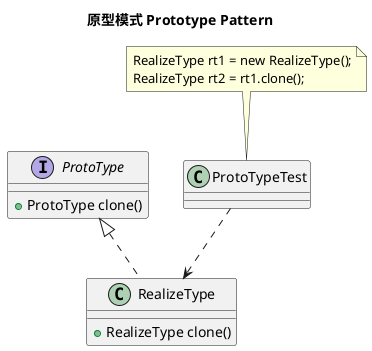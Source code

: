 @startuml
'https://plantuml.com/class-diagram

title "原型模式 Prototype Pattern"

interface ProtoType{
    + ProtoType clone()
}

class RealizeType{
    + RealizeType clone()
}

ProtoType <|.. RealizeType
class ProtoTypeTest
ProtoTypeTest ..> RealizeType

note "RealizeType rt1 = new RealizeType();\nRealizeType rt2 = rt1.clone();" as N1
N1 .. ProtoTypeTest
@enduml